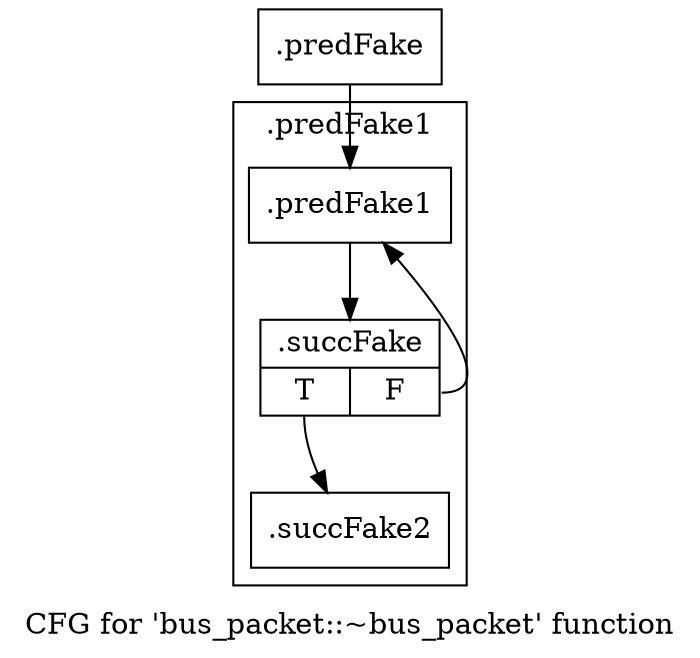 digraph "CFG for 'bus_packet::~bus_packet' function" {
	label="CFG for 'bus_packet::~bus_packet' function";

	Node0x5820a20 [shape=record,filename="",linenumber="",label="{.predFake}"];
	Node0x5820a20 -> Node0x5820a70[ callList="" memoryops="" filename="../../../bus_def.h" execusionnum="0"];
	Node0x606b0c0 [shape=record,filename="../../../bus_def.h",linenumber="39",label="{.succFake2}"];
subgraph cluster_0 {
	label=".predFake1";
	tripcount="0";
	invocationtime="-1";

	Node0x5820a70 [shape=record,filename="../../../bus_def.h",linenumber="39",label="{.predFake1}"];
	Node0x5820a70 -> Node0x606b010[ callList="" memoryops="" filename="../../../bus_def.h" execusionnum="0"];
	Node0x606b010 [shape=record,filename="../../../bus_def.h",linenumber="39",label="{.succFake|{<s0>T|<s1>F}}"];
	Node0x606b010:s0 -> Node0x606b0c0[ callList="" memoryops="" filename="../../../bus_def.h" execusionnum="0"];
	Node0x606b010:s1 -> Node0x5820a70;
}
}
